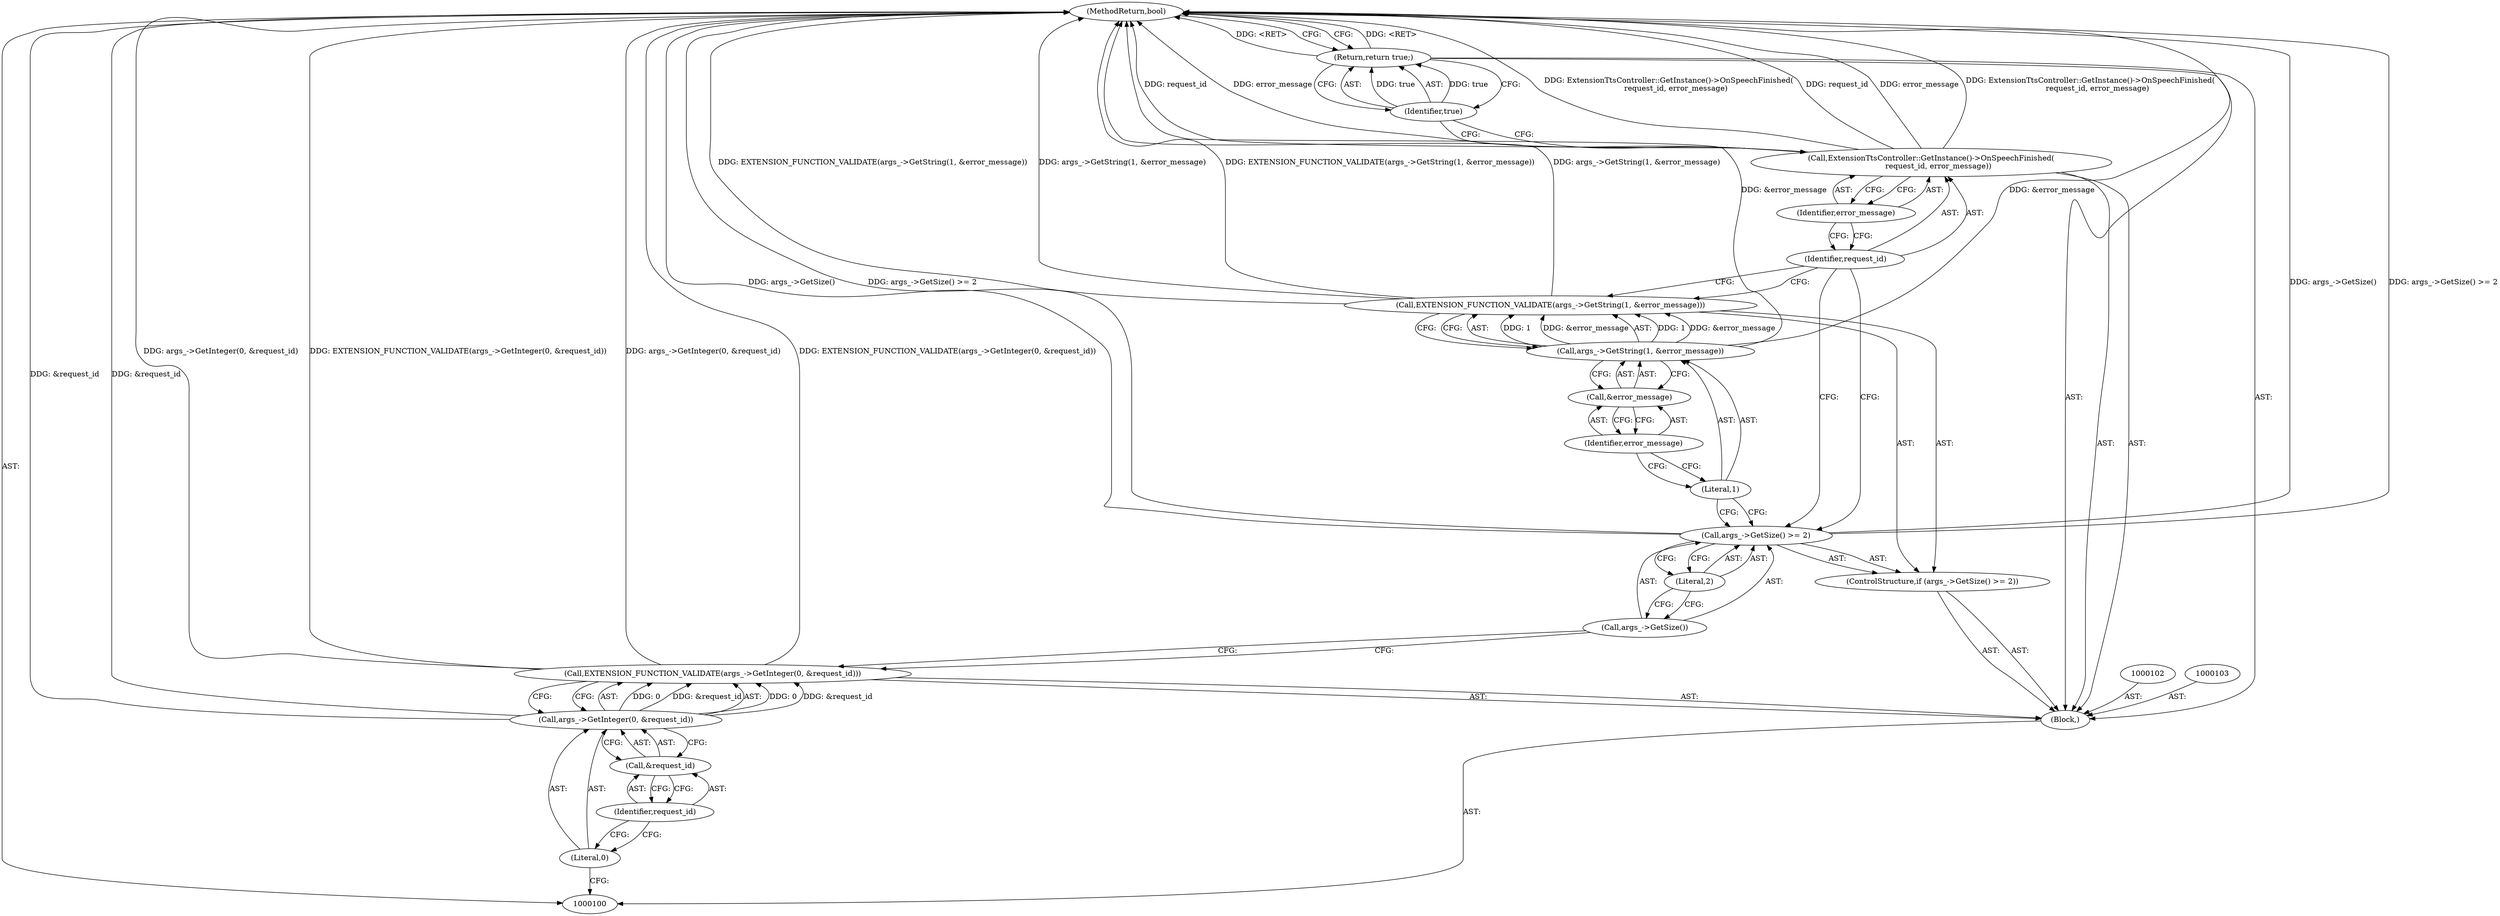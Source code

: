 digraph "1_Chrome_c63f2b7fe4fe2977f858a8e36d5f48db17eff2e7_12" {
"1000123" [label="(MethodReturn,bool)"];
"1000101" [label="(Block,)"];
"1000104" [label="(Call,EXTENSION_FUNCTION_VALIDATE(args_->GetInteger(0, &request_id)))"];
"1000105" [label="(Call,args_->GetInteger(0, &request_id))"];
"1000106" [label="(Literal,0)"];
"1000107" [label="(Call,&request_id)"];
"1000108" [label="(Identifier,request_id)"];
"1000109" [label="(ControlStructure,if (args_->GetSize() >= 2))"];
"1000112" [label="(Literal,2)"];
"1000110" [label="(Call,args_->GetSize() >= 2)"];
"1000111" [label="(Call,args_->GetSize())"];
"1000114" [label="(Call,args_->GetString(1, &error_message))"];
"1000113" [label="(Call,EXTENSION_FUNCTION_VALIDATE(args_->GetString(1, &error_message)))"];
"1000115" [label="(Literal,1)"];
"1000116" [label="(Call,&error_message)"];
"1000117" [label="(Identifier,error_message)"];
"1000118" [label="(Call,ExtensionTtsController::GetInstance()->OnSpeechFinished(\n      request_id, error_message))"];
"1000120" [label="(Identifier,error_message)"];
"1000119" [label="(Identifier,request_id)"];
"1000122" [label="(Identifier,true)"];
"1000121" [label="(Return,return true;)"];
"1000123" -> "1000100"  [label="AST: "];
"1000123" -> "1000121"  [label="CFG: "];
"1000121" -> "1000123"  [label="DDG: <RET>"];
"1000105" -> "1000123"  [label="DDG: &request_id"];
"1000104" -> "1000123"  [label="DDG: EXTENSION_FUNCTION_VALIDATE(args_->GetInteger(0, &request_id))"];
"1000104" -> "1000123"  [label="DDG: args_->GetInteger(0, &request_id)"];
"1000113" -> "1000123"  [label="DDG: args_->GetString(1, &error_message)"];
"1000113" -> "1000123"  [label="DDG: EXTENSION_FUNCTION_VALIDATE(args_->GetString(1, &error_message))"];
"1000118" -> "1000123"  [label="DDG: ExtensionTtsController::GetInstance()->OnSpeechFinished(\n      request_id, error_message)"];
"1000118" -> "1000123"  [label="DDG: request_id"];
"1000118" -> "1000123"  [label="DDG: error_message"];
"1000110" -> "1000123"  [label="DDG: args_->GetSize() >= 2"];
"1000110" -> "1000123"  [label="DDG: args_->GetSize()"];
"1000114" -> "1000123"  [label="DDG: &error_message"];
"1000101" -> "1000100"  [label="AST: "];
"1000102" -> "1000101"  [label="AST: "];
"1000103" -> "1000101"  [label="AST: "];
"1000104" -> "1000101"  [label="AST: "];
"1000109" -> "1000101"  [label="AST: "];
"1000118" -> "1000101"  [label="AST: "];
"1000121" -> "1000101"  [label="AST: "];
"1000104" -> "1000101"  [label="AST: "];
"1000104" -> "1000105"  [label="CFG: "];
"1000105" -> "1000104"  [label="AST: "];
"1000111" -> "1000104"  [label="CFG: "];
"1000104" -> "1000123"  [label="DDG: EXTENSION_FUNCTION_VALIDATE(args_->GetInteger(0, &request_id))"];
"1000104" -> "1000123"  [label="DDG: args_->GetInteger(0, &request_id)"];
"1000105" -> "1000104"  [label="DDG: 0"];
"1000105" -> "1000104"  [label="DDG: &request_id"];
"1000105" -> "1000104"  [label="AST: "];
"1000105" -> "1000107"  [label="CFG: "];
"1000106" -> "1000105"  [label="AST: "];
"1000107" -> "1000105"  [label="AST: "];
"1000104" -> "1000105"  [label="CFG: "];
"1000105" -> "1000123"  [label="DDG: &request_id"];
"1000105" -> "1000104"  [label="DDG: 0"];
"1000105" -> "1000104"  [label="DDG: &request_id"];
"1000106" -> "1000105"  [label="AST: "];
"1000106" -> "1000100"  [label="CFG: "];
"1000108" -> "1000106"  [label="CFG: "];
"1000107" -> "1000105"  [label="AST: "];
"1000107" -> "1000108"  [label="CFG: "];
"1000108" -> "1000107"  [label="AST: "];
"1000105" -> "1000107"  [label="CFG: "];
"1000108" -> "1000107"  [label="AST: "];
"1000108" -> "1000106"  [label="CFG: "];
"1000107" -> "1000108"  [label="CFG: "];
"1000109" -> "1000101"  [label="AST: "];
"1000110" -> "1000109"  [label="AST: "];
"1000113" -> "1000109"  [label="AST: "];
"1000112" -> "1000110"  [label="AST: "];
"1000112" -> "1000111"  [label="CFG: "];
"1000110" -> "1000112"  [label="CFG: "];
"1000110" -> "1000109"  [label="AST: "];
"1000110" -> "1000112"  [label="CFG: "];
"1000111" -> "1000110"  [label="AST: "];
"1000112" -> "1000110"  [label="AST: "];
"1000115" -> "1000110"  [label="CFG: "];
"1000119" -> "1000110"  [label="CFG: "];
"1000110" -> "1000123"  [label="DDG: args_->GetSize() >= 2"];
"1000110" -> "1000123"  [label="DDG: args_->GetSize()"];
"1000111" -> "1000110"  [label="AST: "];
"1000111" -> "1000104"  [label="CFG: "];
"1000112" -> "1000111"  [label="CFG: "];
"1000114" -> "1000113"  [label="AST: "];
"1000114" -> "1000116"  [label="CFG: "];
"1000115" -> "1000114"  [label="AST: "];
"1000116" -> "1000114"  [label="AST: "];
"1000113" -> "1000114"  [label="CFG: "];
"1000114" -> "1000123"  [label="DDG: &error_message"];
"1000114" -> "1000113"  [label="DDG: 1"];
"1000114" -> "1000113"  [label="DDG: &error_message"];
"1000113" -> "1000109"  [label="AST: "];
"1000113" -> "1000114"  [label="CFG: "];
"1000114" -> "1000113"  [label="AST: "];
"1000119" -> "1000113"  [label="CFG: "];
"1000113" -> "1000123"  [label="DDG: args_->GetString(1, &error_message)"];
"1000113" -> "1000123"  [label="DDG: EXTENSION_FUNCTION_VALIDATE(args_->GetString(1, &error_message))"];
"1000114" -> "1000113"  [label="DDG: 1"];
"1000114" -> "1000113"  [label="DDG: &error_message"];
"1000115" -> "1000114"  [label="AST: "];
"1000115" -> "1000110"  [label="CFG: "];
"1000117" -> "1000115"  [label="CFG: "];
"1000116" -> "1000114"  [label="AST: "];
"1000116" -> "1000117"  [label="CFG: "];
"1000117" -> "1000116"  [label="AST: "];
"1000114" -> "1000116"  [label="CFG: "];
"1000117" -> "1000116"  [label="AST: "];
"1000117" -> "1000115"  [label="CFG: "];
"1000116" -> "1000117"  [label="CFG: "];
"1000118" -> "1000101"  [label="AST: "];
"1000118" -> "1000120"  [label="CFG: "];
"1000119" -> "1000118"  [label="AST: "];
"1000120" -> "1000118"  [label="AST: "];
"1000122" -> "1000118"  [label="CFG: "];
"1000118" -> "1000123"  [label="DDG: ExtensionTtsController::GetInstance()->OnSpeechFinished(\n      request_id, error_message)"];
"1000118" -> "1000123"  [label="DDG: request_id"];
"1000118" -> "1000123"  [label="DDG: error_message"];
"1000120" -> "1000118"  [label="AST: "];
"1000120" -> "1000119"  [label="CFG: "];
"1000118" -> "1000120"  [label="CFG: "];
"1000119" -> "1000118"  [label="AST: "];
"1000119" -> "1000113"  [label="CFG: "];
"1000119" -> "1000110"  [label="CFG: "];
"1000120" -> "1000119"  [label="CFG: "];
"1000122" -> "1000121"  [label="AST: "];
"1000122" -> "1000118"  [label="CFG: "];
"1000121" -> "1000122"  [label="CFG: "];
"1000122" -> "1000121"  [label="DDG: true"];
"1000121" -> "1000101"  [label="AST: "];
"1000121" -> "1000122"  [label="CFG: "];
"1000122" -> "1000121"  [label="AST: "];
"1000123" -> "1000121"  [label="CFG: "];
"1000121" -> "1000123"  [label="DDG: <RET>"];
"1000122" -> "1000121"  [label="DDG: true"];
}
